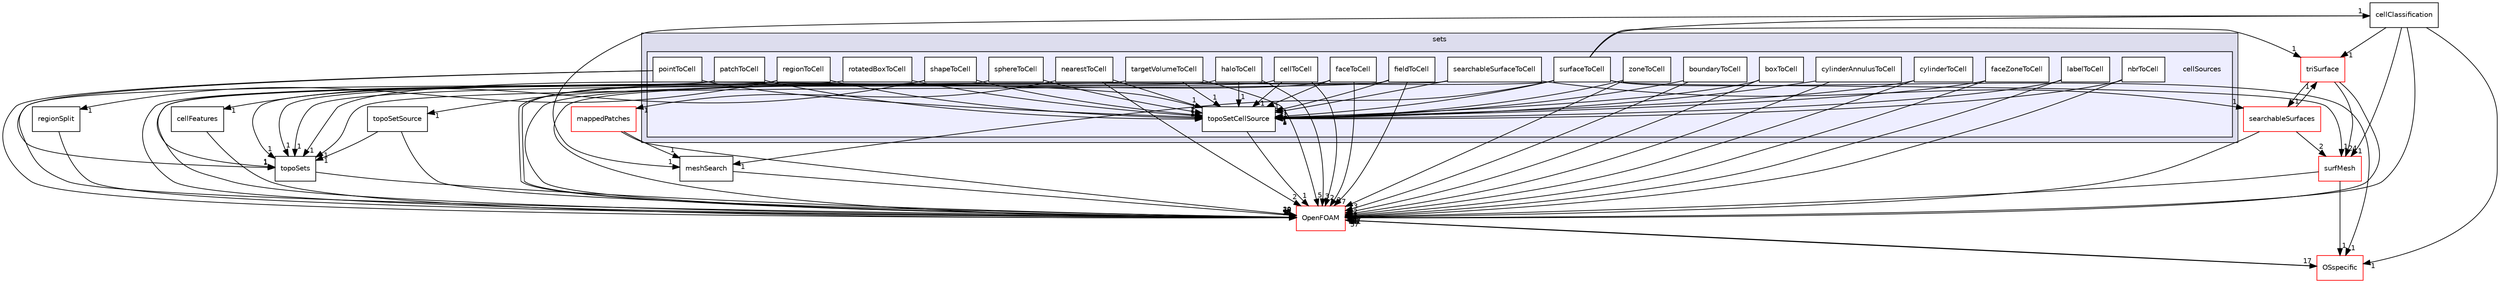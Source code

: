 digraph "src/meshTools/sets/cellSources" {
  bgcolor=transparent;
  compound=true
  node [ fontsize="10", fontname="Helvetica"];
  edge [ labelfontsize="10", labelfontname="Helvetica"];
  subgraph clusterdir_2133a227430c598cbabf81244446fac0 {
    graph [ bgcolor="#ddddee", pencolor="black", label="sets" fontname="Helvetica", fontsize="10", URL="dir_2133a227430c598cbabf81244446fac0.html"]
  subgraph clusterdir_fc621d78dcee889743a7b51abdefc9d7 {
    graph [ bgcolor="#eeeeff", pencolor="black", label="" URL="dir_fc621d78dcee889743a7b51abdefc9d7.html"];
    dir_fc621d78dcee889743a7b51abdefc9d7 [shape=plaintext label="cellSources"];
    dir_b502d8ae3c772d8dd04cb2df20a8d444 [shape=box label="boundaryToCell" color="black" fillcolor="white" style="filled" URL="dir_b502d8ae3c772d8dd04cb2df20a8d444.html"];
    dir_eae8debfdd91fe0ff1350b46912d5cd0 [shape=box label="boxToCell" color="black" fillcolor="white" style="filled" URL="dir_eae8debfdd91fe0ff1350b46912d5cd0.html"];
    dir_36d40ddf8f5a5895f5f267c5e42fa48d [shape=box label="cellToCell" color="black" fillcolor="white" style="filled" URL="dir_36d40ddf8f5a5895f5f267c5e42fa48d.html"];
    dir_499f6a2be7266aa18247f4fd90b8e59e [shape=box label="cylinderAnnulusToCell" color="black" fillcolor="white" style="filled" URL="dir_499f6a2be7266aa18247f4fd90b8e59e.html"];
    dir_a2c49164933c4607dc964d27985114c7 [shape=box label="cylinderToCell" color="black" fillcolor="white" style="filled" URL="dir_a2c49164933c4607dc964d27985114c7.html"];
    dir_c35766afbb2674f0d9533a41def577d8 [shape=box label="faceToCell" color="black" fillcolor="white" style="filled" URL="dir_c35766afbb2674f0d9533a41def577d8.html"];
    dir_52b798d1429cdfe1f738a74062a27820 [shape=box label="faceZoneToCell" color="black" fillcolor="white" style="filled" URL="dir_52b798d1429cdfe1f738a74062a27820.html"];
    dir_accec24814412c2a309deab8cabc2118 [shape=box label="fieldToCell" color="black" fillcolor="white" style="filled" URL="dir_accec24814412c2a309deab8cabc2118.html"];
    dir_d94bcf485ae1f129baba33009e6506c6 [shape=box label="haloToCell" color="black" fillcolor="white" style="filled" URL="dir_d94bcf485ae1f129baba33009e6506c6.html"];
    dir_4c1e98b82580025066f685d396735a80 [shape=box label="labelToCell" color="black" fillcolor="white" style="filled" URL="dir_4c1e98b82580025066f685d396735a80.html"];
    dir_7fcb6b7b0214db8e4be5490eb14f8153 [shape=box label="nbrToCell" color="black" fillcolor="white" style="filled" URL="dir_7fcb6b7b0214db8e4be5490eb14f8153.html"];
    dir_42d71e0c9f49e819a24731b32af3a928 [shape=box label="nearestToCell" color="black" fillcolor="white" style="filled" URL="dir_42d71e0c9f49e819a24731b32af3a928.html"];
    dir_4c5ccc64c40667afa510bdbba31209c7 [shape=box label="patchToCell" color="black" fillcolor="white" style="filled" URL="dir_4c5ccc64c40667afa510bdbba31209c7.html"];
    dir_6788bd4b0afc548883d4965d69546109 [shape=box label="pointToCell" color="black" fillcolor="white" style="filled" URL="dir_6788bd4b0afc548883d4965d69546109.html"];
    dir_08bf43c20bc3159a5e8349e1ec49c4d8 [shape=box label="regionToCell" color="black" fillcolor="white" style="filled" URL="dir_08bf43c20bc3159a5e8349e1ec49c4d8.html"];
    dir_e18de2650d97518d3cd3509d9392a570 [shape=box label="rotatedBoxToCell" color="black" fillcolor="white" style="filled" URL="dir_e18de2650d97518d3cd3509d9392a570.html"];
    dir_d2495e514214b7c67ac181917bb6e6f7 [shape=box label="searchableSurfaceToCell" color="black" fillcolor="white" style="filled" URL="dir_d2495e514214b7c67ac181917bb6e6f7.html"];
    dir_a6bb57fe8839b1ac5a45ecaf8b4d8c99 [shape=box label="shapeToCell" color="black" fillcolor="white" style="filled" URL="dir_a6bb57fe8839b1ac5a45ecaf8b4d8c99.html"];
    dir_94d44be961402cf59d3e1aba8462908c [shape=box label="sphereToCell" color="black" fillcolor="white" style="filled" URL="dir_94d44be961402cf59d3e1aba8462908c.html"];
    dir_197cff54c851fa1daea0d6bbcc1cd164 [shape=box label="surfaceToCell" color="black" fillcolor="white" style="filled" URL="dir_197cff54c851fa1daea0d6bbcc1cd164.html"];
    dir_226d4212f33a60e92b86bae39589de21 [shape=box label="targetVolumeToCell" color="black" fillcolor="white" style="filled" URL="dir_226d4212f33a60e92b86bae39589de21.html"];
    dir_3570c6bb5166bbf938854d30b3221ba9 [shape=box label="topoSetCellSource" color="black" fillcolor="white" style="filled" URL="dir_3570c6bb5166bbf938854d30b3221ba9.html"];
    dir_c8a28605c17031752a5446d2a116fe57 [shape=box label="zoneToCell" color="black" fillcolor="white" style="filled" URL="dir_c8a28605c17031752a5446d2a116fe57.html"];
  }
  }
  dir_8e84b7a8ecd36470533812cac5903fcd [shape=box label="cellFeatures" URL="dir_8e84b7a8ecd36470533812cac5903fcd.html"];
  dir_e6eb7eb4a0044a29d56f0d9aa7020713 [shape=box label="regionSplit" URL="dir_e6eb7eb4a0044a29d56f0d9aa7020713.html"];
  dir_0a88fe22feb23ce5f078a04a1df67721 [shape=box label="surfMesh" color="red" URL="dir_0a88fe22feb23ce5f078a04a1df67721.html"];
  dir_d23dbc881ee772048f144c3220c0e8b5 [shape=box label="topoSets" URL="dir_d23dbc881ee772048f144c3220c0e8b5.html"];
  dir_ffdc7a49b4414cf981ba8f0aa91f3c24 [shape=box label="topoSetSource" URL="dir_ffdc7a49b4414cf981ba8f0aa91f3c24.html"];
  dir_7314f67fd2a911ec2225fce1156c35c5 [shape=box label="meshSearch" URL="dir_7314f67fd2a911ec2225fce1156c35c5.html"];
  dir_2c4b96702ead4056d900947b6784ec65 [shape=box label="triSurface" color="red" URL="dir_2c4b96702ead4056d900947b6784ec65.html"];
  dir_c5473ff19b20e6ec4dfe5c310b3778a8 [shape=box label="OpenFOAM" color="red" URL="dir_c5473ff19b20e6ec4dfe5c310b3778a8.html"];
  dir_fdba7555f757b9c8126275cbaccc3a14 [shape=box label="searchableSurfaces" color="red" URL="dir_fdba7555f757b9c8126275cbaccc3a14.html"];
  dir_c77b33f4fcb6ece30dd2aa16d1bc605e [shape=box label="mappedPatches" color="red" URL="dir_c77b33f4fcb6ece30dd2aa16d1bc605e.html"];
  dir_4bc05fb9b88a5582dccdfc3fdfdff5b9 [shape=box label="cellClassification" URL="dir_4bc05fb9b88a5582dccdfc3fdfdff5b9.html"];
  dir_1e7df7a7407fc4618be5c18f76eb7b99 [shape=box label="OSspecific" color="red" URL="dir_1e7df7a7407fc4618be5c18f76eb7b99.html"];
  dir_52b798d1429cdfe1f738a74062a27820->dir_3570c6bb5166bbf938854d30b3221ba9 [headlabel="1", labeldistance=1.5 headhref="dir_002059_002074.html"];
  dir_52b798d1429cdfe1f738a74062a27820->dir_c5473ff19b20e6ec4dfe5c310b3778a8 [headlabel="3", labeldistance=1.5 headhref="dir_002059_002151.html"];
  dir_8e84b7a8ecd36470533812cac5903fcd->dir_c5473ff19b20e6ec4dfe5c310b3778a8 [headlabel="11", labeldistance=1.5 headhref="dir_001988_002151.html"];
  dir_a6bb57fe8839b1ac5a45ecaf8b4d8c99->dir_8e84b7a8ecd36470533812cac5903fcd [headlabel="1", labeldistance=1.5 headhref="dir_002070_001988.html"];
  dir_a6bb57fe8839b1ac5a45ecaf8b4d8c99->dir_3570c6bb5166bbf938854d30b3221ba9 [headlabel="1", labeldistance=1.5 headhref="dir_002070_002074.html"];
  dir_a6bb57fe8839b1ac5a45ecaf8b4d8c99->dir_c5473ff19b20e6ec4dfe5c310b3778a8 [headlabel="4", labeldistance=1.5 headhref="dir_002070_002151.html"];
  dir_e18de2650d97518d3cd3509d9392a570->dir_3570c6bb5166bbf938854d30b3221ba9 [headlabel="1", labeldistance=1.5 headhref="dir_002068_002074.html"];
  dir_e18de2650d97518d3cd3509d9392a570->dir_c5473ff19b20e6ec4dfe5c310b3778a8 [headlabel="4", labeldistance=1.5 headhref="dir_002068_002151.html"];
  dir_e6eb7eb4a0044a29d56f0d9aa7020713->dir_c5473ff19b20e6ec4dfe5c310b3778a8 [headlabel="25", labeldistance=1.5 headhref="dir_002031_002151.html"];
  dir_c35766afbb2674f0d9533a41def577d8->dir_d23dbc881ee772048f144c3220c0e8b5 [headlabel="1", labeldistance=1.5 headhref="dir_002058_002115.html"];
  dir_c35766afbb2674f0d9533a41def577d8->dir_3570c6bb5166bbf938854d30b3221ba9 [headlabel="1", labeldistance=1.5 headhref="dir_002058_002074.html"];
  dir_c35766afbb2674f0d9533a41def577d8->dir_c5473ff19b20e6ec4dfe5c310b3778a8 [headlabel="3", labeldistance=1.5 headhref="dir_002058_002151.html"];
  dir_226d4212f33a60e92b86bae39589de21->dir_d23dbc881ee772048f144c3220c0e8b5 [headlabel="1", labeldistance=1.5 headhref="dir_002073_002115.html"];
  dir_226d4212f33a60e92b86bae39589de21->dir_3570c6bb5166bbf938854d30b3221ba9 [headlabel="1", labeldistance=1.5 headhref="dir_002073_002074.html"];
  dir_226d4212f33a60e92b86bae39589de21->dir_c5473ff19b20e6ec4dfe5c310b3778a8 [headlabel="5", labeldistance=1.5 headhref="dir_002073_002151.html"];
  dir_0a88fe22feb23ce5f078a04a1df67721->dir_c5473ff19b20e6ec4dfe5c310b3778a8 [headlabel="267", labeldistance=1.5 headhref="dir_003623_002151.html"];
  dir_0a88fe22feb23ce5f078a04a1df67721->dir_1e7df7a7407fc4618be5c18f76eb7b99 [headlabel="1", labeldistance=1.5 headhref="dir_003623_002944.html"];
  dir_d23dbc881ee772048f144c3220c0e8b5->dir_c5473ff19b20e6ec4dfe5c310b3778a8 [headlabel="57", labeldistance=1.5 headhref="dir_002115_002151.html"];
  dir_94d44be961402cf59d3e1aba8462908c->dir_3570c6bb5166bbf938854d30b3221ba9 [headlabel="1", labeldistance=1.5 headhref="dir_002071_002074.html"];
  dir_94d44be961402cf59d3e1aba8462908c->dir_c5473ff19b20e6ec4dfe5c310b3778a8 [headlabel="2", labeldistance=1.5 headhref="dir_002071_002151.html"];
  dir_08bf43c20bc3159a5e8349e1ec49c4d8->dir_e6eb7eb4a0044a29d56f0d9aa7020713 [headlabel="1", labeldistance=1.5 headhref="dir_002067_002031.html"];
  dir_08bf43c20bc3159a5e8349e1ec49c4d8->dir_d23dbc881ee772048f144c3220c0e8b5 [headlabel="1", labeldistance=1.5 headhref="dir_002067_002115.html"];
  dir_08bf43c20bc3159a5e8349e1ec49c4d8->dir_3570c6bb5166bbf938854d30b3221ba9 [headlabel="1", labeldistance=1.5 headhref="dir_002067_002074.html"];
  dir_08bf43c20bc3159a5e8349e1ec49c4d8->dir_c5473ff19b20e6ec4dfe5c310b3778a8 [headlabel="4", labeldistance=1.5 headhref="dir_002067_002151.html"];
  dir_ffdc7a49b4414cf981ba8f0aa91f3c24->dir_d23dbc881ee772048f144c3220c0e8b5 [headlabel="1", labeldistance=1.5 headhref="dir_002117_002115.html"];
  dir_ffdc7a49b4414cf981ba8f0aa91f3c24->dir_c5473ff19b20e6ec4dfe5c310b3778a8 [headlabel="10", labeldistance=1.5 headhref="dir_002117_002151.html"];
  dir_197cff54c851fa1daea0d6bbcc1cd164->dir_0a88fe22feb23ce5f078a04a1df67721 [headlabel="1", labeldistance=1.5 headhref="dir_002072_003623.html"];
  dir_197cff54c851fa1daea0d6bbcc1cd164->dir_7314f67fd2a911ec2225fce1156c35c5 [headlabel="1", labeldistance=1.5 headhref="dir_002072_002013.html"];
  dir_197cff54c851fa1daea0d6bbcc1cd164->dir_2c4b96702ead4056d900947b6784ec65 [headlabel="1", labeldistance=1.5 headhref="dir_002072_002120.html"];
  dir_197cff54c851fa1daea0d6bbcc1cd164->dir_3570c6bb5166bbf938854d30b3221ba9 [headlabel="1", labeldistance=1.5 headhref="dir_002072_002074.html"];
  dir_197cff54c851fa1daea0d6bbcc1cd164->dir_c5473ff19b20e6ec4dfe5c310b3778a8 [headlabel="4", labeldistance=1.5 headhref="dir_002072_002151.html"];
  dir_197cff54c851fa1daea0d6bbcc1cd164->dir_4bc05fb9b88a5582dccdfc3fdfdff5b9 [headlabel="1", labeldistance=1.5 headhref="dir_002072_001984.html"];
  dir_197cff54c851fa1daea0d6bbcc1cd164->dir_1e7df7a7407fc4618be5c18f76eb7b99 [headlabel="1", labeldistance=1.5 headhref="dir_002072_002944.html"];
  dir_eae8debfdd91fe0ff1350b46912d5cd0->dir_3570c6bb5166bbf938854d30b3221ba9 [headlabel="1", labeldistance=1.5 headhref="dir_002054_002074.html"];
  dir_eae8debfdd91fe0ff1350b46912d5cd0->dir_c5473ff19b20e6ec4dfe5c310b3778a8 [headlabel="3", labeldistance=1.5 headhref="dir_002054_002151.html"];
  dir_a2c49164933c4607dc964d27985114c7->dir_3570c6bb5166bbf938854d30b3221ba9 [headlabel="1", labeldistance=1.5 headhref="dir_002057_002074.html"];
  dir_a2c49164933c4607dc964d27985114c7->dir_c5473ff19b20e6ec4dfe5c310b3778a8 [headlabel="2", labeldistance=1.5 headhref="dir_002057_002151.html"];
  dir_accec24814412c2a309deab8cabc2118->dir_d23dbc881ee772048f144c3220c0e8b5 [headlabel="1", labeldistance=1.5 headhref="dir_002060_002115.html"];
  dir_accec24814412c2a309deab8cabc2118->dir_3570c6bb5166bbf938854d30b3221ba9 [headlabel="1", labeldistance=1.5 headhref="dir_002060_002074.html"];
  dir_accec24814412c2a309deab8cabc2118->dir_c5473ff19b20e6ec4dfe5c310b3778a8 [headlabel="7", labeldistance=1.5 headhref="dir_002060_002151.html"];
  dir_d94bcf485ae1f129baba33009e6506c6->dir_d23dbc881ee772048f144c3220c0e8b5 [headlabel="1", labeldistance=1.5 headhref="dir_002061_002115.html"];
  dir_d94bcf485ae1f129baba33009e6506c6->dir_3570c6bb5166bbf938854d30b3221ba9 [headlabel="1", labeldistance=1.5 headhref="dir_002061_002074.html"];
  dir_d94bcf485ae1f129baba33009e6506c6->dir_c5473ff19b20e6ec4dfe5c310b3778a8 [headlabel="3", labeldistance=1.5 headhref="dir_002061_002151.html"];
  dir_4c1e98b82580025066f685d396735a80->dir_3570c6bb5166bbf938854d30b3221ba9 [headlabel="1", labeldistance=1.5 headhref="dir_002062_002074.html"];
  dir_4c1e98b82580025066f685d396735a80->dir_c5473ff19b20e6ec4dfe5c310b3778a8 [headlabel="2", labeldistance=1.5 headhref="dir_002062_002151.html"];
  dir_7314f67fd2a911ec2225fce1156c35c5->dir_c5473ff19b20e6ec4dfe5c310b3778a8 [headlabel="10", labeldistance=1.5 headhref="dir_002013_002151.html"];
  dir_7fcb6b7b0214db8e4be5490eb14f8153->dir_3570c6bb5166bbf938854d30b3221ba9 [headlabel="1", labeldistance=1.5 headhref="dir_002063_002074.html"];
  dir_7fcb6b7b0214db8e4be5490eb14f8153->dir_c5473ff19b20e6ec4dfe5c310b3778a8 [headlabel="2", labeldistance=1.5 headhref="dir_002063_002151.html"];
  dir_6788bd4b0afc548883d4965d69546109->dir_d23dbc881ee772048f144c3220c0e8b5 [headlabel="1", labeldistance=1.5 headhref="dir_002066_002115.html"];
  dir_6788bd4b0afc548883d4965d69546109->dir_3570c6bb5166bbf938854d30b3221ba9 [headlabel="1", labeldistance=1.5 headhref="dir_002066_002074.html"];
  dir_6788bd4b0afc548883d4965d69546109->dir_c5473ff19b20e6ec4dfe5c310b3778a8 [headlabel="3", labeldistance=1.5 headhref="dir_002066_002151.html"];
  dir_2c4b96702ead4056d900947b6784ec65->dir_0a88fe22feb23ce5f078a04a1df67721 [headlabel="24", labeldistance=1.5 headhref="dir_002120_003623.html"];
  dir_2c4b96702ead4056d900947b6784ec65->dir_c5473ff19b20e6ec4dfe5c310b3778a8 [headlabel="121", labeldistance=1.5 headhref="dir_002120_002151.html"];
  dir_2c4b96702ead4056d900947b6784ec65->dir_fdba7555f757b9c8126275cbaccc3a14 [headlabel="1", labeldistance=1.5 headhref="dir_002120_002033.html"];
  dir_3570c6bb5166bbf938854d30b3221ba9->dir_ffdc7a49b4414cf981ba8f0aa91f3c24 [headlabel="1", labeldistance=1.5 headhref="dir_002074_002117.html"];
  dir_3570c6bb5166bbf938854d30b3221ba9->dir_c5473ff19b20e6ec4dfe5c310b3778a8 [headlabel="1", labeldistance=1.5 headhref="dir_002074_002151.html"];
  dir_c5473ff19b20e6ec4dfe5c310b3778a8->dir_1e7df7a7407fc4618be5c18f76eb7b99 [headlabel="17", labeldistance=1.5 headhref="dir_002151_002944.html"];
  dir_36d40ddf8f5a5895f5f267c5e42fa48d->dir_d23dbc881ee772048f144c3220c0e8b5 [headlabel="1", labeldistance=1.5 headhref="dir_002055_002115.html"];
  dir_36d40ddf8f5a5895f5f267c5e42fa48d->dir_3570c6bb5166bbf938854d30b3221ba9 [headlabel="1", labeldistance=1.5 headhref="dir_002055_002074.html"];
  dir_36d40ddf8f5a5895f5f267c5e42fa48d->dir_c5473ff19b20e6ec4dfe5c310b3778a8 [headlabel="2", labeldistance=1.5 headhref="dir_002055_002151.html"];
  dir_fdba7555f757b9c8126275cbaccc3a14->dir_0a88fe22feb23ce5f078a04a1df67721 [headlabel="2", labeldistance=1.5 headhref="dir_002033_003623.html"];
  dir_fdba7555f757b9c8126275cbaccc3a14->dir_2c4b96702ead4056d900947b6784ec65 [headlabel="1", labeldistance=1.5 headhref="dir_002033_002120.html"];
  dir_fdba7555f757b9c8126275cbaccc3a14->dir_c5473ff19b20e6ec4dfe5c310b3778a8 [headlabel="63", labeldistance=1.5 headhref="dir_002033_002151.html"];
  dir_499f6a2be7266aa18247f4fd90b8e59e->dir_3570c6bb5166bbf938854d30b3221ba9 [headlabel="1", labeldistance=1.5 headhref="dir_002056_002074.html"];
  dir_499f6a2be7266aa18247f4fd90b8e59e->dir_c5473ff19b20e6ec4dfe5c310b3778a8 [headlabel="2", labeldistance=1.5 headhref="dir_002056_002151.html"];
  dir_c77b33f4fcb6ece30dd2aa16d1bc605e->dir_7314f67fd2a911ec2225fce1156c35c5 [headlabel="1", labeldistance=1.5 headhref="dir_002010_002013.html"];
  dir_c77b33f4fcb6ece30dd2aa16d1bc605e->dir_c5473ff19b20e6ec4dfe5c310b3778a8 [headlabel="29", labeldistance=1.5 headhref="dir_002010_002151.html"];
  dir_4c5ccc64c40667afa510bdbba31209c7->dir_3570c6bb5166bbf938854d30b3221ba9 [headlabel="1", labeldistance=1.5 headhref="dir_002065_002074.html"];
  dir_4c5ccc64c40667afa510bdbba31209c7->dir_c5473ff19b20e6ec4dfe5c310b3778a8 [headlabel="3", labeldistance=1.5 headhref="dir_002065_002151.html"];
  dir_c8a28605c17031752a5446d2a116fe57->dir_3570c6bb5166bbf938854d30b3221ba9 [headlabel="1", labeldistance=1.5 headhref="dir_002075_002074.html"];
  dir_c8a28605c17031752a5446d2a116fe57->dir_c5473ff19b20e6ec4dfe5c310b3778a8 [headlabel="3", labeldistance=1.5 headhref="dir_002075_002151.html"];
  dir_d2495e514214b7c67ac181917bb6e6f7->dir_3570c6bb5166bbf938854d30b3221ba9 [headlabel="1", labeldistance=1.5 headhref="dir_002069_002074.html"];
  dir_d2495e514214b7c67ac181917bb6e6f7->dir_c5473ff19b20e6ec4dfe5c310b3778a8 [headlabel="3", labeldistance=1.5 headhref="dir_002069_002151.html"];
  dir_d2495e514214b7c67ac181917bb6e6f7->dir_fdba7555f757b9c8126275cbaccc3a14 [headlabel="1", labeldistance=1.5 headhref="dir_002069_002033.html"];
  dir_42d71e0c9f49e819a24731b32af3a928->dir_3570c6bb5166bbf938854d30b3221ba9 [headlabel="1", labeldistance=1.5 headhref="dir_002064_002074.html"];
  dir_42d71e0c9f49e819a24731b32af3a928->dir_c5473ff19b20e6ec4dfe5c310b3778a8 [headlabel="2", labeldistance=1.5 headhref="dir_002064_002151.html"];
  dir_42d71e0c9f49e819a24731b32af3a928->dir_c77b33f4fcb6ece30dd2aa16d1bc605e [headlabel="1", labeldistance=1.5 headhref="dir_002064_002010.html"];
  dir_4bc05fb9b88a5582dccdfc3fdfdff5b9->dir_0a88fe22feb23ce5f078a04a1df67721 [headlabel="1", labeldistance=1.5 headhref="dir_001984_003623.html"];
  dir_4bc05fb9b88a5582dccdfc3fdfdff5b9->dir_7314f67fd2a911ec2225fce1156c35c5 [headlabel="1", labeldistance=1.5 headhref="dir_001984_002013.html"];
  dir_4bc05fb9b88a5582dccdfc3fdfdff5b9->dir_2c4b96702ead4056d900947b6784ec65 [headlabel="1", labeldistance=1.5 headhref="dir_001984_002120.html"];
  dir_4bc05fb9b88a5582dccdfc3fdfdff5b9->dir_c5473ff19b20e6ec4dfe5c310b3778a8 [headlabel="13", labeldistance=1.5 headhref="dir_001984_002151.html"];
  dir_4bc05fb9b88a5582dccdfc3fdfdff5b9->dir_1e7df7a7407fc4618be5c18f76eb7b99 [headlabel="1", labeldistance=1.5 headhref="dir_001984_002944.html"];
  dir_1e7df7a7407fc4618be5c18f76eb7b99->dir_c5473ff19b20e6ec4dfe5c310b3778a8 [headlabel="57", labeldistance=1.5 headhref="dir_002944_002151.html"];
  dir_b502d8ae3c772d8dd04cb2df20a8d444->dir_3570c6bb5166bbf938854d30b3221ba9 [headlabel="1", labeldistance=1.5 headhref="dir_002053_002074.html"];
  dir_b502d8ae3c772d8dd04cb2df20a8d444->dir_c5473ff19b20e6ec4dfe5c310b3778a8 [headlabel="2", labeldistance=1.5 headhref="dir_002053_002151.html"];
}
